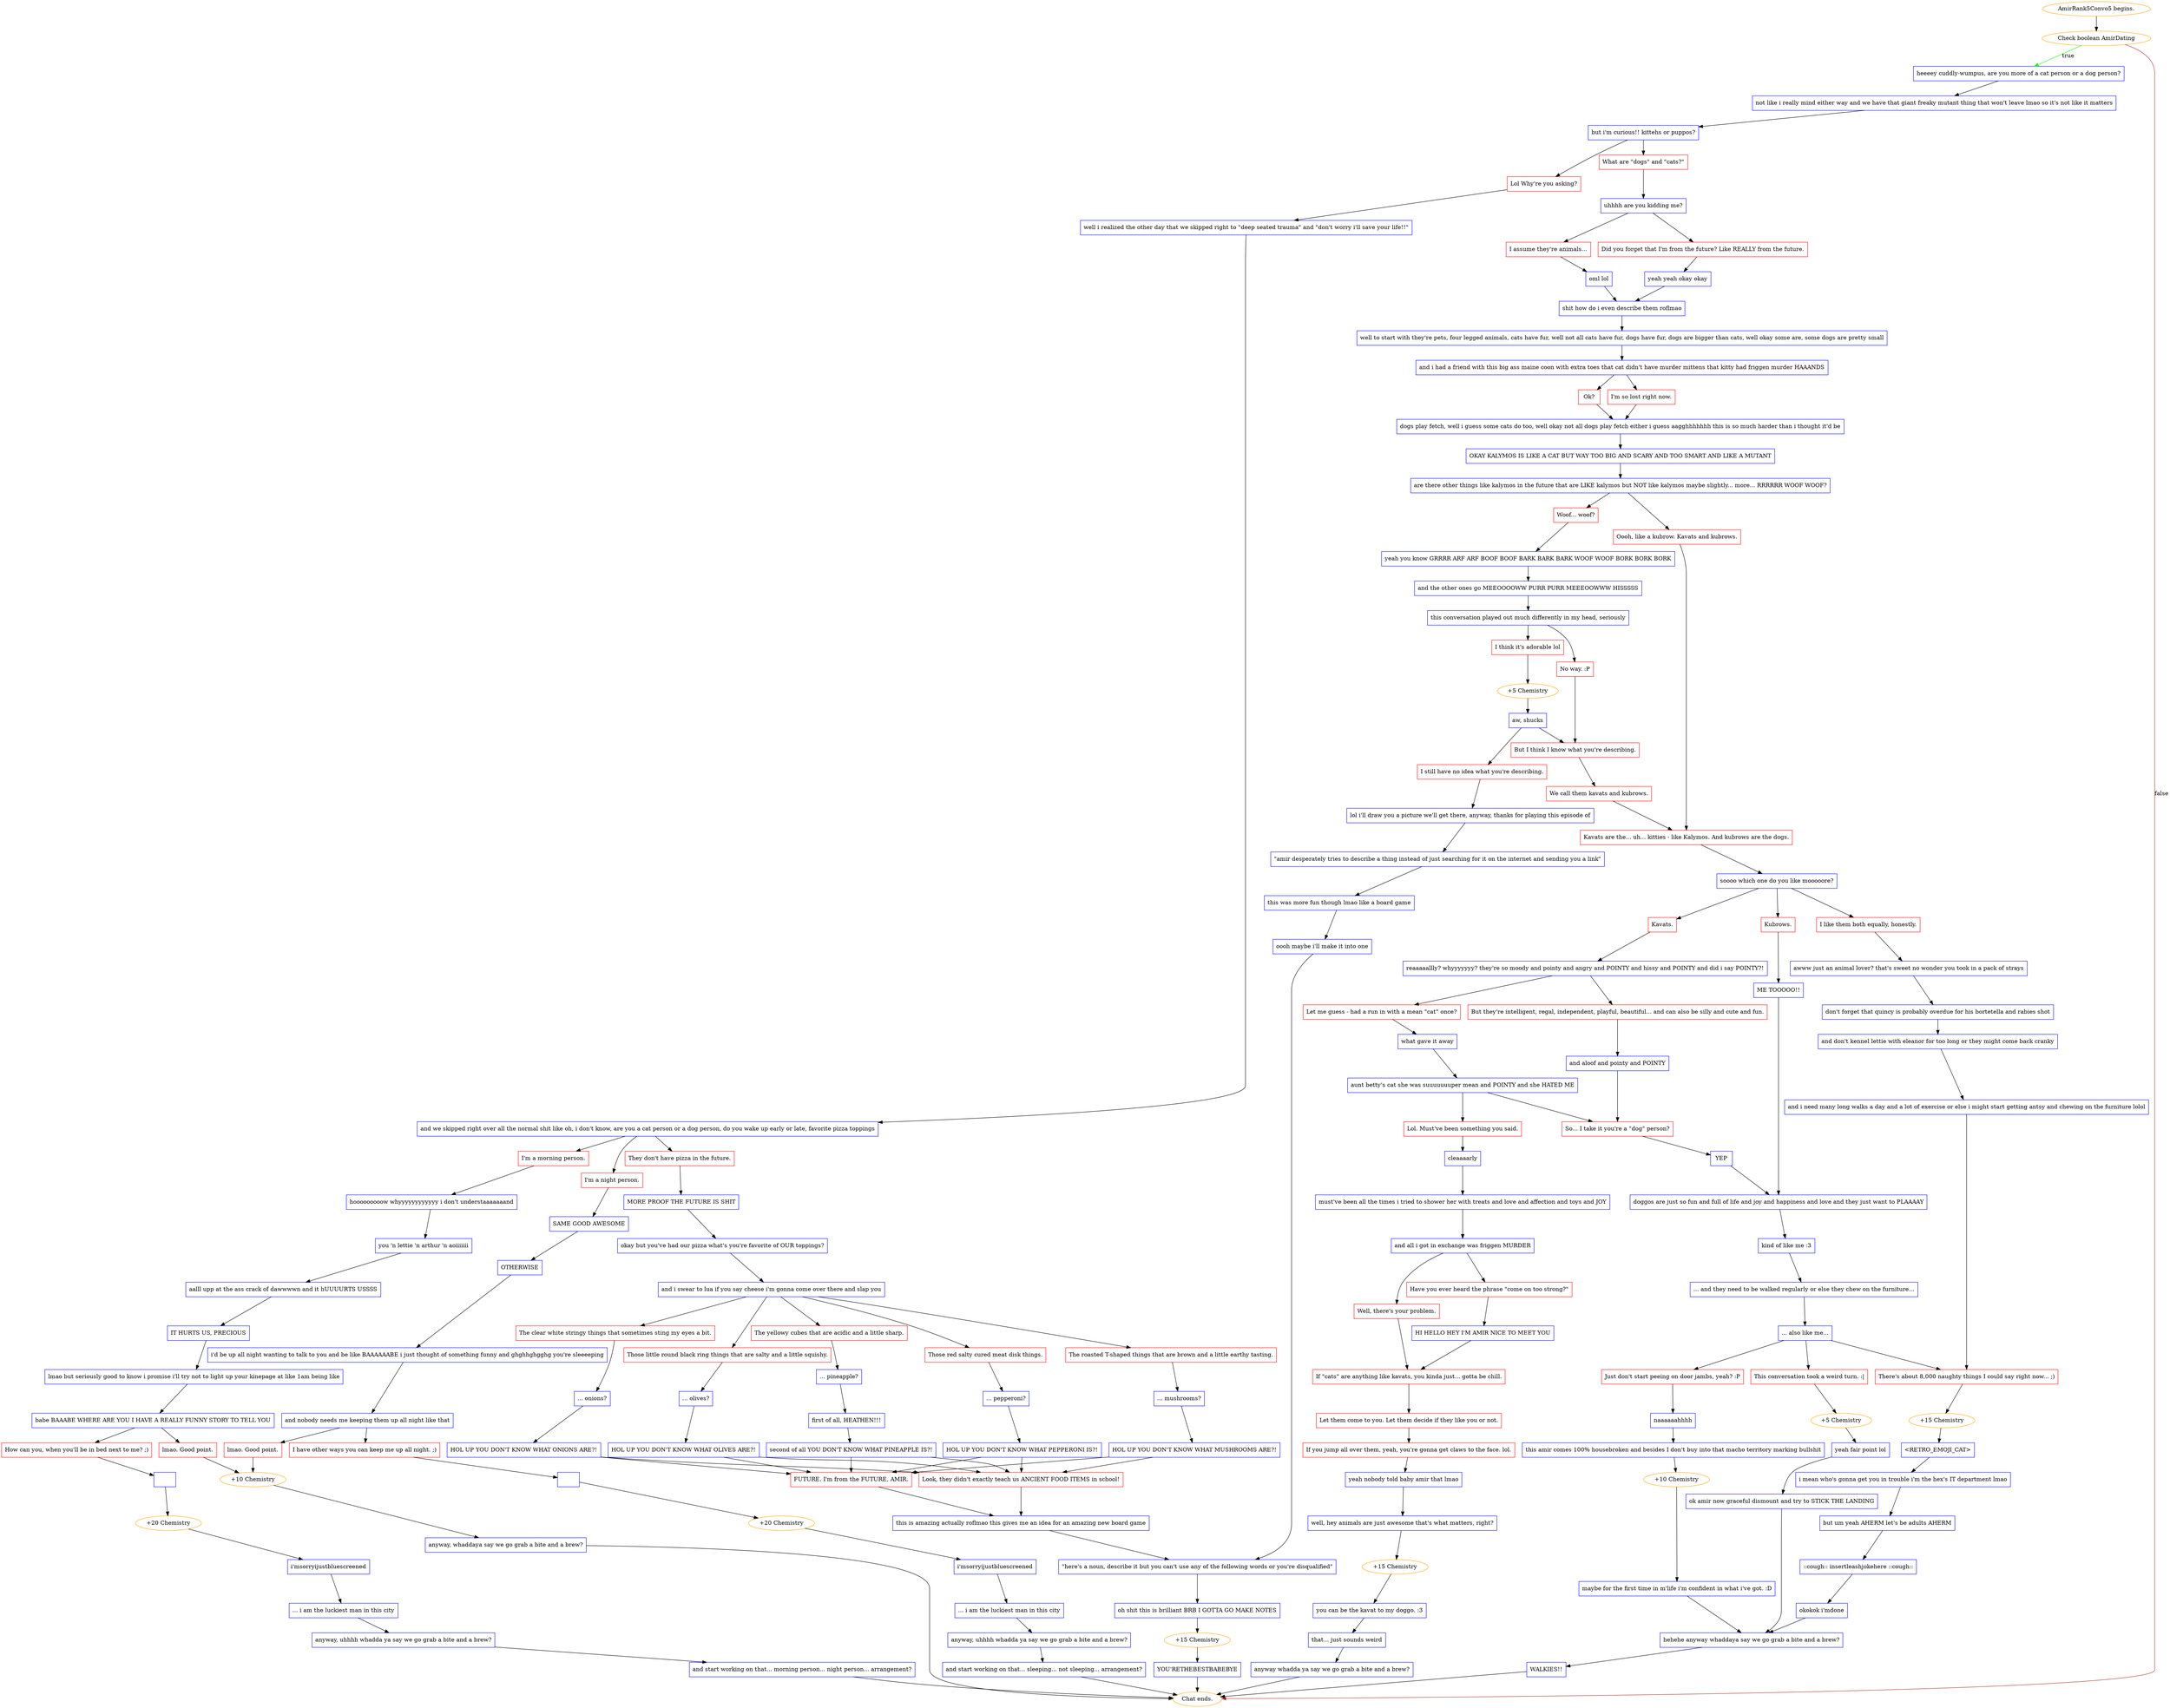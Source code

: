 digraph {
	"AmirRank5Convo5 begins." [color=orange];
		"AmirRank5Convo5 begins." -> 2910;
	2910 [label="Check boolean AmirDating",color=orange];
		2910 -> 2912 [label=true,color=green];
		2910 -> "Chat ends." [label=false,color=brown];
	2912 [label="heeeey cuddly-wumpus, are you more of a cat person or a dog person?",shape=box,color=blue];
		2912 -> 2913;
	"Chat ends." [color=orange];
	2913 [label="not like i really mind either way and we have that giant freaky mutant thing that won't leave lmao so it's not like it matters",shape=box,color=blue];
		2913 -> 2914;
	2914 [label="but i'm curious!! kittehs or puppos?",shape=box,color=blue];
		2914 -> 3005;
		2914 -> 3007;
	3005 [label="What are \"dogs\" and \"cats?\"",shape=box,color=red];
		3005 -> 3006;
	3007 [label="Lol Why're you asking?",shape=box,color=red];
		3007 -> 3008;
	3006 [label="uhhhh are you kidding me?",shape=box,color=blue];
		3006 -> 2915;
		3006 -> 2916;
	3008 [label="well i realized the other day that we skipped right to \"deep seated trauma\" and \"don't worry i'll save your life!!\"",shape=box,color=blue];
		3008 -> 3009;
	2915 [label="Did you forget that I'm from the future? Like REALLY from the future.",shape=box,color=red];
		2915 -> 2917;
	2916 [label="I assume they're animals...",shape=box,color=red];
		2916 -> 2918;
	3009 [label="and we skipped right over all the normal shit like oh, i don't know, are you a cat person or a dog person, do you wake up early or late, favorite pizza toppings",shape=box,color=blue];
		3009 -> 3010;
		3009 -> 3011;
		3009 -> 3012;
	2917 [label="yeah yeah okay okay",shape=box,color=blue];
		2917 -> 2919;
	2918 [label="oml lol",shape=box,color=blue];
		2918 -> 2919;
	3010 [label="I'm a morning person.",shape=box,color=red];
		3010 -> 3013;
	3011 [label="I'm a night person.",shape=box,color=red];
		3011 -> 3014;
	3012 [label="They don't have pizza in the future.",shape=box,color=red];
		3012 -> 3015;
	2919 [label="shit how do i even describe them roflmao",shape=box,color=blue];
		2919 -> 2920;
	3013 [label="hooooooooow whyyyyyyyyyyyy i don't understaaaaaaand",shape=box,color=blue];
		3013 -> 3016;
	3014 [label="SAME GOOD AWESOME",shape=box,color=blue];
		3014 -> 3017;
	3015 [label="MORE PROOF THE FUTURE IS SHIT",shape=box,color=blue];
		3015 -> 3018;
	2920 [label="well to start with they're pets, four legged animals, cats have fur, well not all cats have fur, dogs have fur, dogs are bigger than cats, well okay some are, some dogs are pretty small",shape=box,color=blue];
		2920 -> 2921;
	3016 [label="you 'n lettie 'n arthur 'n aoiiiiiii",shape=box,color=blue];
		3016 -> 3019;
	3017 [label="OTHERWISE",shape=box,color=blue];
		3017 -> 3020;
	3018 [label="okay but you've had our pizza what's you're favorite of OUR toppings?",shape=box,color=blue];
		3018 -> 3021;
	2921 [label="and i had a friend with this big ass maine coon with extra toes that cat didn't have murder mittens that kitty had friggen murder HAAANDS",shape=box,color=blue];
		2921 -> 2922;
		2921 -> 2923;
	3019 [label="aalll upp at the ass crack of dawwwwn and it hUUUURTS USSSS",shape=box,color=blue];
		3019 -> 3022;
	3020 [label="i'd be up all night wanting to talk to you and be like BAAAAAABE i just thought of something funny and ghghhghgghg you're sleeeeping",shape=box,color=blue];
		3020 -> 3037;
	3021 [label="and i swear to lua if you say cheese i'm gonna come over there and slap you",shape=box,color=blue];
		3021 -> 3050;
		3021 -> 3051;
		3021 -> 3052;
		3021 -> 3053;
		3021 -> 3054;
	2922 [label="I'm so lost right now.",shape=box,color=red];
		2922 -> 2924;
	2923 [label="Ok?",shape=box,color=red];
		2923 -> 2924;
	3022 [label="IT HURTS US, PRECIOUS",shape=box,color=blue];
		3022 -> 3023;
	3037 [label="and nobody needs me keeping them up all night like that",shape=box,color=blue];
		3037 -> 3038;
		3037 -> 3039;
	3050 [label="Those red salty cured meat disk things.",shape=box,color=red];
		3050 -> 3055;
	3051 [label="Those little round black ring things that are salty and a little squishy.",shape=box,color=red];
		3051 -> 3056;
	3052 [label="The roasted T-shaped things that are brown and a little earthy tasting.",shape=box,color=red];
		3052 -> 3057;
	3053 [label="The clear white stringy things that sometimes sting my eyes a bit.",shape=box,color=red];
		3053 -> 3058;
	3054 [label="The yellowy cubes that are acidic and a little sharp.",shape=box,color=red];
		3054 -> 3059;
	2924 [label="dogs play fetch, well i guess some cats do too, well okay not all dogs play fetch either i guess aagghhhhhhh this is so much harder than i thought it'd be",shape=box,color=blue];
		2924 -> 2925;
	3023 [label="lmao but seriously good to know i promise i'll try not to light up your kinepage at like 1am being like",shape=box,color=blue];
		3023 -> 3024;
	3038 [label="I have other ways you can keep me up all night. ;)",shape=box,color=red];
		3038 -> j1127937835;
	3039 [label="lmao. Good point.",shape=box,color=red];
		3039 -> j1989207246;
	3055 [label="... pepperoni?",shape=box,color=blue];
		3055 -> 3060;
	3056 [label="... olives?",shape=box,color=blue];
		3056 -> 3061;
	3057 [label="... mushrooms?",shape=box,color=blue];
		3057 -> 3062;
	3058 [label="... onions?",shape=box,color=blue];
		3058 -> 3063;
	3059 [label="... pineapple?",shape=box,color=blue];
		3059 -> 1832;
	2925 [label="OKAY KALYMOS IS LIKE A CAT BUT WAY TOO BIG AND SCARY AND TOO SMART AND LIKE A MUTANT",shape=box,color=blue];
		2925 -> 2926;
	3024 [label="babe BAAABE WHERE ARE YOU I HAVE A REALLY FUNNY STORY TO TELL YOU",shape=box,color=blue];
		3024 -> 3025;
		3024 -> 3026;
	j1127937835 [label="  ",shape=box,color=blue];
		j1127937835 -> j1305596146;
	j1989207246 [label="+10 Chemistry",color=orange];
		j1989207246 -> j563776211;
	3060 [label="HOL UP YOU DON'T KNOW WHAT PEPPERONI IS?!",shape=box,color=blue];
		3060 -> 3065;
		3060 -> 3066;
	3061 [label="HOL UP YOU DON'T KNOW WHAT OLIVES ARE?!",shape=box,color=blue];
		3061 -> 3065;
		3061 -> 3066;
	3062 [label="HOL UP YOU DON'T KNOW WHAT MUSHROOMS ARE?!",shape=box,color=blue];
		3062 -> 3065;
		3062 -> 3066;
	3063 [label="HOL UP YOU DON'T KNOW WHAT ONIONS ARE?!",shape=box,color=blue];
		3063 -> 3065;
		3063 -> 3066;
	1832 [label="first of all, HEATHEN!!!",shape=box,color=blue];
		1832 -> 1150;
	2926 [label="are there other things like kalymos in the future that are LIKE kalymos but NOT like kalymos maybe slightly... more... RRRRRR WOOF WOOF?",shape=box,color=blue];
		2926 -> 2927;
		2926 -> 2928;
	3025 [label="How can you, when you'll be in bed next to me? ;)",shape=box,color=red];
		3025 -> j1381111154;
	3026 [label="lmao. Good point.",shape=box,color=red];
		3026 -> j1989207246;
	j1305596146 [label="+20 Chemistry",color=orange];
		j1305596146 -> j2340801982;
	j563776211 [label="anyway, whaddaya say we go grab a bite and a brew?",shape=box,color=blue];
		j563776211 -> "Chat ends.";
	3065 [label="FUTURE. I'm from the FUTURE, AMIR.",shape=box,color=red];
		3065 -> j78493941;
	3066 [label="Look, they didn't exactly teach us ANCIENT FOOD ITEMS in school!",shape=box,color=red];
		3066 -> j78493941;
	1150 [label="second of all YOU DON'T KNOW WHAT PINEAPPLE IS?!",shape=box,color=blue];
		1150 -> 3065;
		1150 -> 3066;
	2927 [label="Oooh, like a kubrow. Kavats and kubrows.",shape=box,color=red];
		2927 -> 2939;
	2928 [label="Woof... woof?",shape=box,color=red];
		2928 -> 2929;
	j1381111154 [label="  ",shape=box,color=blue];
		j1381111154 -> j9810986;
	j2340801982 [label="i'msorryijustbluescreened",shape=box,color=blue];
		j2340801982 -> j3194675428;
	j78493941 [label="this is amazing actually roflmao this gives me an idea for an amazing new board game",shape=box,color=blue];
		j78493941 -> j4107984140;
	2939 [label="Kavats are the... uh... kitties - like Kalymos. And kubrows are the dogs.",shape=box,color=red];
		2939 -> 2948;
	2929 [label="yeah you know GRRRR ARF ARF BOOF BOOF BARK BARK BARK WOOF WOOF BORK BORK BORK",shape=box,color=blue];
		2929 -> 2930;
	j9810986 [label="+20 Chemistry",color=orange];
		j9810986 -> j4232530110;
	j3194675428 [label="... i am the luckiest man in this city",shape=box,color=blue];
		j3194675428 -> j1036567287;
	j4107984140 [label="\"here's a noun, describe it but you can't use any of the following words or you're disqualified\"",shape=box,color=blue];
		j4107984140 -> j3623853857;
	2948 [label="soooo which one do you like mooooore?",shape=box,color=blue];
		2948 -> 2949;
		2948 -> 2950;
		2948 -> 2951;
	2930 [label="and the other ones go MEEOOOOWW PURR PURR MEEEOOWWW HISSSSS",shape=box,color=blue];
		2930 -> 2931;
	j4232530110 [label="i'msorryijustbluescreened",shape=box,color=blue];
		j4232530110 -> j292558064;
	j1036567287 [label="anyway, uhhhh whadda ya say we go grab a bite and a brew?",shape=box,color=blue];
		j1036567287 -> j1532189767;
	j3623853857 [label="oh shit this is brilliant BRB I GOTTA GO MAKE NOTES",shape=box,color=blue];
		j3623853857 -> j1083271237;
	2949 [label="Kavats.",shape=box,color=red];
		2949 -> 2952;
	2950 [label="Kubrows.",shape=box,color=red];
		2950 -> 2953;
	2951 [label="I like them both equally, honestly.",shape=box,color=red];
		2951 -> j3640265184;
	2931 [label="this conversation played out much differently in my head, seriously",shape=box,color=blue];
		2931 -> 2932;
		2931 -> 2933;
	j292558064 [label="... i am the luckiest man in this city",shape=box,color=blue];
		j292558064 -> j1832781568;
	j1532189767 [label="and start working on that... sleeping... not sleeping... arrangement?",shape=box,color=blue];
		j1532189767 -> "Chat ends.";
	j1083271237 [label="+15 Chemistry",color=orange];
		j1083271237 -> j2547262623;
	2952 [label="reaaaaallly? whyyyyyyy? they're so moody and pointy and angry and POINTY and hissy and POINTY and did i say POINTY?!",shape=box,color=blue];
		2952 -> 2958;
		2952 -> 2959;
	2953 [label="ME TOOOOO!!",shape=box,color=blue];
		2953 -> 2971;
	j3640265184 [label="awww just an animal lover? that's sweet no wonder you took in a pack of strays",shape=box,color=blue];
		j3640265184 -> j4061458102;
	2932 [label="No way. :P",shape=box,color=red];
		2932 -> 2936;
	2933 [label="I think it's adorable lol",shape=box,color=red];
		2933 -> 2934;
	j1832781568 [label="anyway, uhhhh whadda ya say we go grab a bite and a brew?",shape=box,color=blue];
		j1832781568 -> j71115414;
	j2547262623 [label="YOU'RETHEBESTBABEBYE",shape=box,color=blue];
		j2547262623 -> "Chat ends.";
	2958 [label="Let me guess - had a run in with a mean \"cat\" once?",shape=box,color=red];
		2958 -> 2960;
	2959 [label="But they're intelligent, regal, independent, playful, beautiful... and can also be silly and cute and fun.",shape=box,color=red];
		2959 -> 2961;
	2971 [label="doggos are just so fun and full of life and joy and happiness and love and they just want to PLAAAAY",shape=box,color=blue];
		2971 -> 2972;
	j4061458102 [label="don't forget that quincy is probably overdue for his bortetella and rabies shot",shape=box,color=blue];
		j4061458102 -> j651487119;
	2936 [label="But I think I know what you're describing.",shape=box,color=red];
		2936 -> 2938;
	2934 [label="+5 Chemistry",color=orange];
		2934 -> 3486;
	j71115414 [label="and start working on that... morning person... night person... arrangement?",shape=box,color=blue];
		j71115414 -> "Chat ends.";
	2960 [label="what gave it away",shape=box,color=blue];
		2960 -> 2962;
	2961 [label="and aloof and pointy and POINTY",shape=box,color=blue];
		2961 -> 2964;
	2972 [label="kind of like me :3",shape=box,color=blue];
		2972 -> 2973;
	j651487119 [label="and don't kennel lettie with eleanor for too long or they might come back cranky",shape=box,color=blue];
		j651487119 -> j3188562902;
	2938 [label="We call them kavats and kubrows.",shape=box,color=red];
		2938 -> 2939;
	3486 [label="aw, shucks",shape=box,color=blue];
		3486 -> 2936;
		3486 -> 2935;
	2962 [label="aunt betty's cat she was suuuuuuuper mean and POINTY and she HATED ME",shape=box,color=blue];
		2962 -> 2963;
		2962 -> 2964;
	2964 [label="So... I take it you're a \"dog\" person?",shape=box,color=red];
		2964 -> 2965;
	2973 [label="... and they need to be walked regularly or else they chew on the furniture...",shape=box,color=blue];
		2973 -> 2974;
	j3188562902 [label="and i need many long walks a day and a lot of exercise or else i might start getting antsy and chewing on the furniture lolol",shape=box,color=blue];
		j3188562902 -> 2979;
	2935 [label="I still have no idea what you're describing.",shape=box,color=red];
		2935 -> j3527531850;
	2963 [label="Lol. Must've been something you said.",shape=box,color=red];
		2963 -> 2966;
	2965 [label="YEP",shape=box,color=blue];
		2965 -> 2971;
	2974 [label="... also like me...",shape=box,color=blue];
		2974 -> 2977;
		2974 -> 2978;
		2974 -> 2979;
	2979 [label="There's about 8,000 naughty things I could say right now... ;)",shape=box,color=red];
		2979 -> j3776542839;
	j3527531850 [label="lol i'll draw you a picture we'll get there, anyway, thanks for playing this episode of",shape=box,color=blue];
		j3527531850 -> j859235305;
	2966 [label="cleaaaarly",shape=box,color=blue];
		2966 -> 2967;
	2977 [label="This conversation took a weird turn. :|",shape=box,color=red];
		2977 -> j177359421;
	2978 [label="Just don't start peeing on door jambs, yeah? :P",shape=box,color=red];
		2978 -> j4066921562;
	j3776542839 [label="+15 Chemistry",color=orange];
		j3776542839 -> j1501211029;
	j859235305 [label="\"amir desperately tries to describe a thing instead of just searching for it on the internet and sending you a link\"",shape=box,color=blue];
		j859235305 -> j1735747206;
	2967 [label="must've been all the times i tried to shower her with treats and love and affection and toys and JOY",shape=box,color=blue];
		2967 -> 2968;
	j177359421 [label="+5 Chemistry",color=orange];
		j177359421 -> j3585018022;
	j4066921562 [label="naaaaaahhhh",shape=box,color=blue];
		j4066921562 -> j141001234;
	j1501211029 [label="<RETRO_EMOJI_CAT>",shape=box,color=blue];
		j1501211029 -> j4092139894;
	j1735747206 [label="this was more fun though lmao like a board game",shape=box,color=blue];
		j1735747206 -> j4126919229;
	2968 [label="and all i got in exchange was friggen MURDER",shape=box,color=blue];
		2968 -> 2969;
		2968 -> 2970;
	j3585018022 [label="yeah fair point lol",shape=box,color=blue];
		j3585018022 -> j4215724247;
	j141001234 [label="this amir comes 100% housebroken and besides I don't buy into that macho territory marking bullshit",shape=box,color=blue];
		j141001234 -> j274739400;
	j4092139894 [label="i mean who's gonna get you in trouble i'm the hex's IT department lmao",shape=box,color=blue];
		j4092139894 -> j3833561763;
	j4126919229 [label="oooh maybe i'll make it into one",shape=box,color=blue];
		j4126919229 -> j4107984140;
	2969 [label="Have you ever heard the phrase \"come on too strong?\"",shape=box,color=red];
		2969 -> j408266005;
	2970 [label="Well, there's your problem.",shape=box,color=red];
		2970 -> 2976;
	j4215724247 [label="ok amir now graceful dismount and try to STICK THE LANDING",shape=box,color=blue];
		j4215724247 -> j496277278;
	j274739400 [label="+10 Chemistry",color=orange];
		j274739400 -> j2573687321;
	j3833561763 [label="but um yeah AHERM let's be adults AHERM",shape=box,color=blue];
		j3833561763 -> j2814137622;
	j408266005 [label="HI HELLO HEY I'M AMIR NICE TO MEET YOU",shape=box,color=blue];
		j408266005 -> 2976;
	2976 [label="If \"cats\" are anything like kavats, you kinda just... gotta be chill.",shape=box,color=red];
		2976 -> 2996;
	j496277278 [label="hehehe anyway whaddaya say we go grab a bite and a brew?",shape=box,color=blue];
		j496277278 -> j1928013737;
	j2573687321 [label="maybe for the first time in m'life i'm confident in what i've got. :D",shape=box,color=blue];
		j2573687321 -> j496277278;
	j2814137622 [label="::cough:: insertleashjokehere ::cough::",shape=box,color=blue];
		j2814137622 -> j1255832162;
	2996 [label="Let them come to you. Let them decide if they like you or not.",shape=box,color=red];
		2996 -> 2997;
	j1928013737 [label="WALKIES!!",shape=box,color=blue];
		j1928013737 -> "Chat ends.";
	j1255832162 [label="okokok i'mdone",shape=box,color=blue];
		j1255832162 -> j496277278;
	2997 [label="If you jump all over them, yeah, you're gonna get claws to the face. lol.",shape=box,color=red];
		2997 -> j668835655;
	j668835655 [label="yeah nobody told baby amir that lmao",shape=box,color=blue];
		j668835655 -> j984903878;
	j984903878 [label="well, hey animals are just awesome that's what matters, right?",shape=box,color=blue];
		j984903878 -> j3356760785;
	j3356760785 [label="+15 Chemistry",color=orange];
		j3356760785 -> j988756878;
	j988756878 [label="you can be the kavat to my doggo. :3",shape=box,color=blue];
		j988756878 -> j3120937156;
	j3120937156 [label="that... just sounds weird",shape=box,color=blue];
		j3120937156 -> j3606387733;
	j3606387733 [label="anyway whadda ya say we go grab a bite and a brew?",shape=box,color=blue];
		j3606387733 -> "Chat ends.";
}